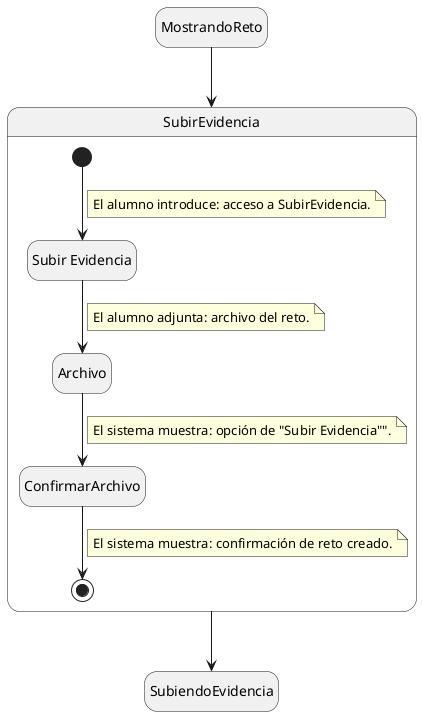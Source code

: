 @startuml

hide empty description

state MostrandoReto
state SubiendoEvidencia

state SubirEvidencia {

    state IniciarSubirEvidencia as "Subir Evidencia"
    [*] --> IniciarSubirEvidencia
    note on link
        El alumno introduce: acceso a SubirEvidencia.
    end note

    IniciarSubirEvidencia --> Archivo
    note on link
        El alumno adjunta: archivo del reto.
    end note


    Archivo --> ConfirmarArchivo
    note on link
        El sistema muestra: opción de "Subir Evidencia"".
    end note

    ConfirmarArchivo --> [*]
    note on link
        El sistema muestra: confirmación de reto creado.
    end note
}

MostrandoReto --> SubirEvidencia
SubirEvidencia --> SubiendoEvidencia

@enduml

